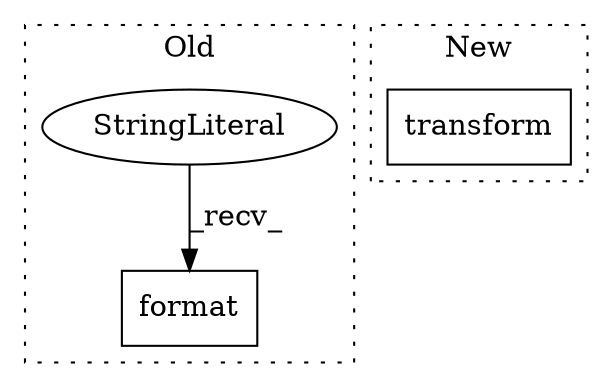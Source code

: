 digraph G {
subgraph cluster0 {
1 [label="format" a="32" s="7378,7416" l="7,1" shape="box"];
3 [label="StringLiteral" a="45" s="7357" l="20" shape="ellipse"];
label = "Old";
style="dotted";
}
subgraph cluster1 {
2 [label="transform" a="32" s="5759,5770" l="10,1" shape="box"];
label = "New";
style="dotted";
}
3 -> 1 [label="_recv_"];
}